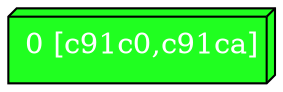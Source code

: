 diGraph libnss3{
	libnss3_0  [style=filled fillcolor="#20FF20" fontcolor="#ffffff" shape=box3d label="0 [c91c0,c91ca]"]


}